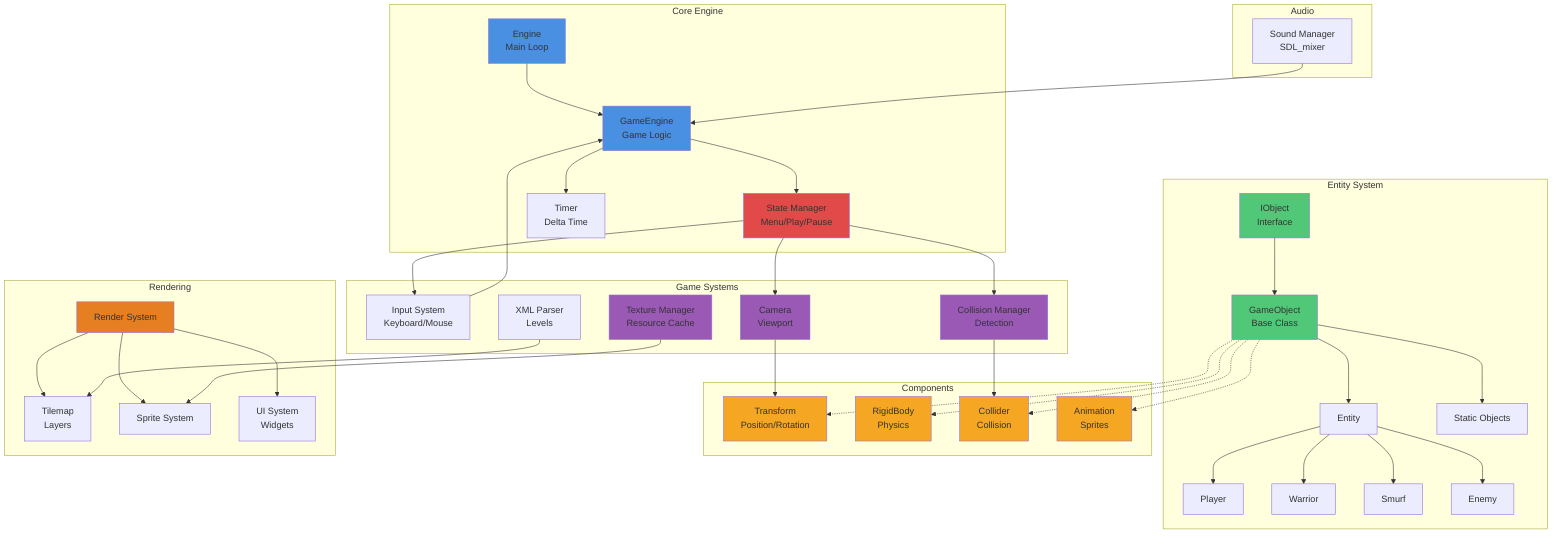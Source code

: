 graph TB
    subgraph "Core Engine"
        Engine[Engine<br/>Main Loop]
        GameEngine[GameEngine<br/>Game Logic]
        StateMgr[State Manager<br/>Menu/Play/Pause]
        Timer[Timer<br/>Delta Time]
    end
    
    subgraph "Entity System"
        IObject[IObject<br/>Interface]
        GameObject[GameObject<br/>Base Class]
        Entity[Entity]
        Player[Player]
        Warrior[Warrior]
        Smurf[Smurf]
        Enemy[Enemy]
        StaticObj[Static Objects]
    end
    
    subgraph "Components"
        Transform[Transform<br/>Position/Rotation]
        RigidBody[RigidBody<br/>Physics]
        Collider[Collider<br/>Collision]
        Animation[Animation<br/>Sprites]
    end
    
    subgraph "Game Systems"
        Input[Input System<br/>Keyboard/Mouse]
        CollisionMgr[Collision Manager<br/>Detection]
        TextureMgr[Texture Manager<br/>Resource Cache]
        Camera[Camera<br/>Viewport]
        Parser[XML Parser<br/>Levels]
    end
    
    subgraph "Rendering"
        Render[Render System]
        TileMap[Tilemap<br/>Layers]
        Sprites[Sprite System]
        UI[UI System<br/>Widgets]
    end
    
    subgraph "Audio"
        SoundMgr[Sound Manager<br/>SDL_mixer]
    end
    
    Engine --> GameEngine
    GameEngine --> StateMgr
    GameEngine --> Timer
    
    StateMgr --> Input
    StateMgr --> CollisionMgr
    StateMgr --> Camera
    
    IObject --> GameObject
    GameObject --> Entity
    GameObject --> StaticObj
    
    Entity --> Player
    Entity --> Warrior
    Entity --> Smurf
    Entity --> Enemy
    
    GameObject -.-> Transform
    GameObject -.-> RigidBody
    GameObject -.-> Collider
    GameObject -.-> Animation
    
    CollisionMgr --> Collider
    Camera --> Transform
    
    Render --> TileMap
    Render --> Sprites
    Render --> UI
    
    TextureMgr --> Sprites
    Parser --> TileMap
    
    Input --> GameEngine
    SoundMgr --> GameEngine
    
    style Engine fill:#4a90e2
    style GameEngine fill:#4a90e2
    style StateMgr fill:#e24a4a
    style IObject fill:#50c878
    style GameObject fill:#50c878
    style Transform fill:#f5a623
    style RigidBody fill:#f5a623
    style Collider fill:#f5a623
    style Animation fill:#f5a623
    style CollisionMgr fill:#9b59b6
    style TextureMgr fill:#9b59b6
    style Camera fill:#9b59b6
    style Render fill:#e67e22